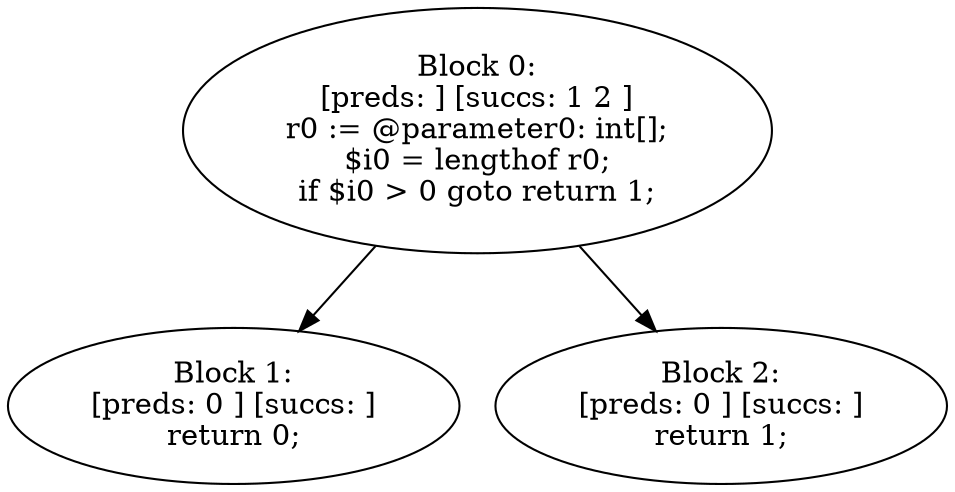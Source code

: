 digraph "unitGraph" {
    "Block 0:
[preds: ] [succs: 1 2 ]
r0 := @parameter0: int[];
$i0 = lengthof r0;
if $i0 > 0 goto return 1;
"
    "Block 1:
[preds: 0 ] [succs: ]
return 0;
"
    "Block 2:
[preds: 0 ] [succs: ]
return 1;
"
    "Block 0:
[preds: ] [succs: 1 2 ]
r0 := @parameter0: int[];
$i0 = lengthof r0;
if $i0 > 0 goto return 1;
"->"Block 1:
[preds: 0 ] [succs: ]
return 0;
";
    "Block 0:
[preds: ] [succs: 1 2 ]
r0 := @parameter0: int[];
$i0 = lengthof r0;
if $i0 > 0 goto return 1;
"->"Block 2:
[preds: 0 ] [succs: ]
return 1;
";
}
